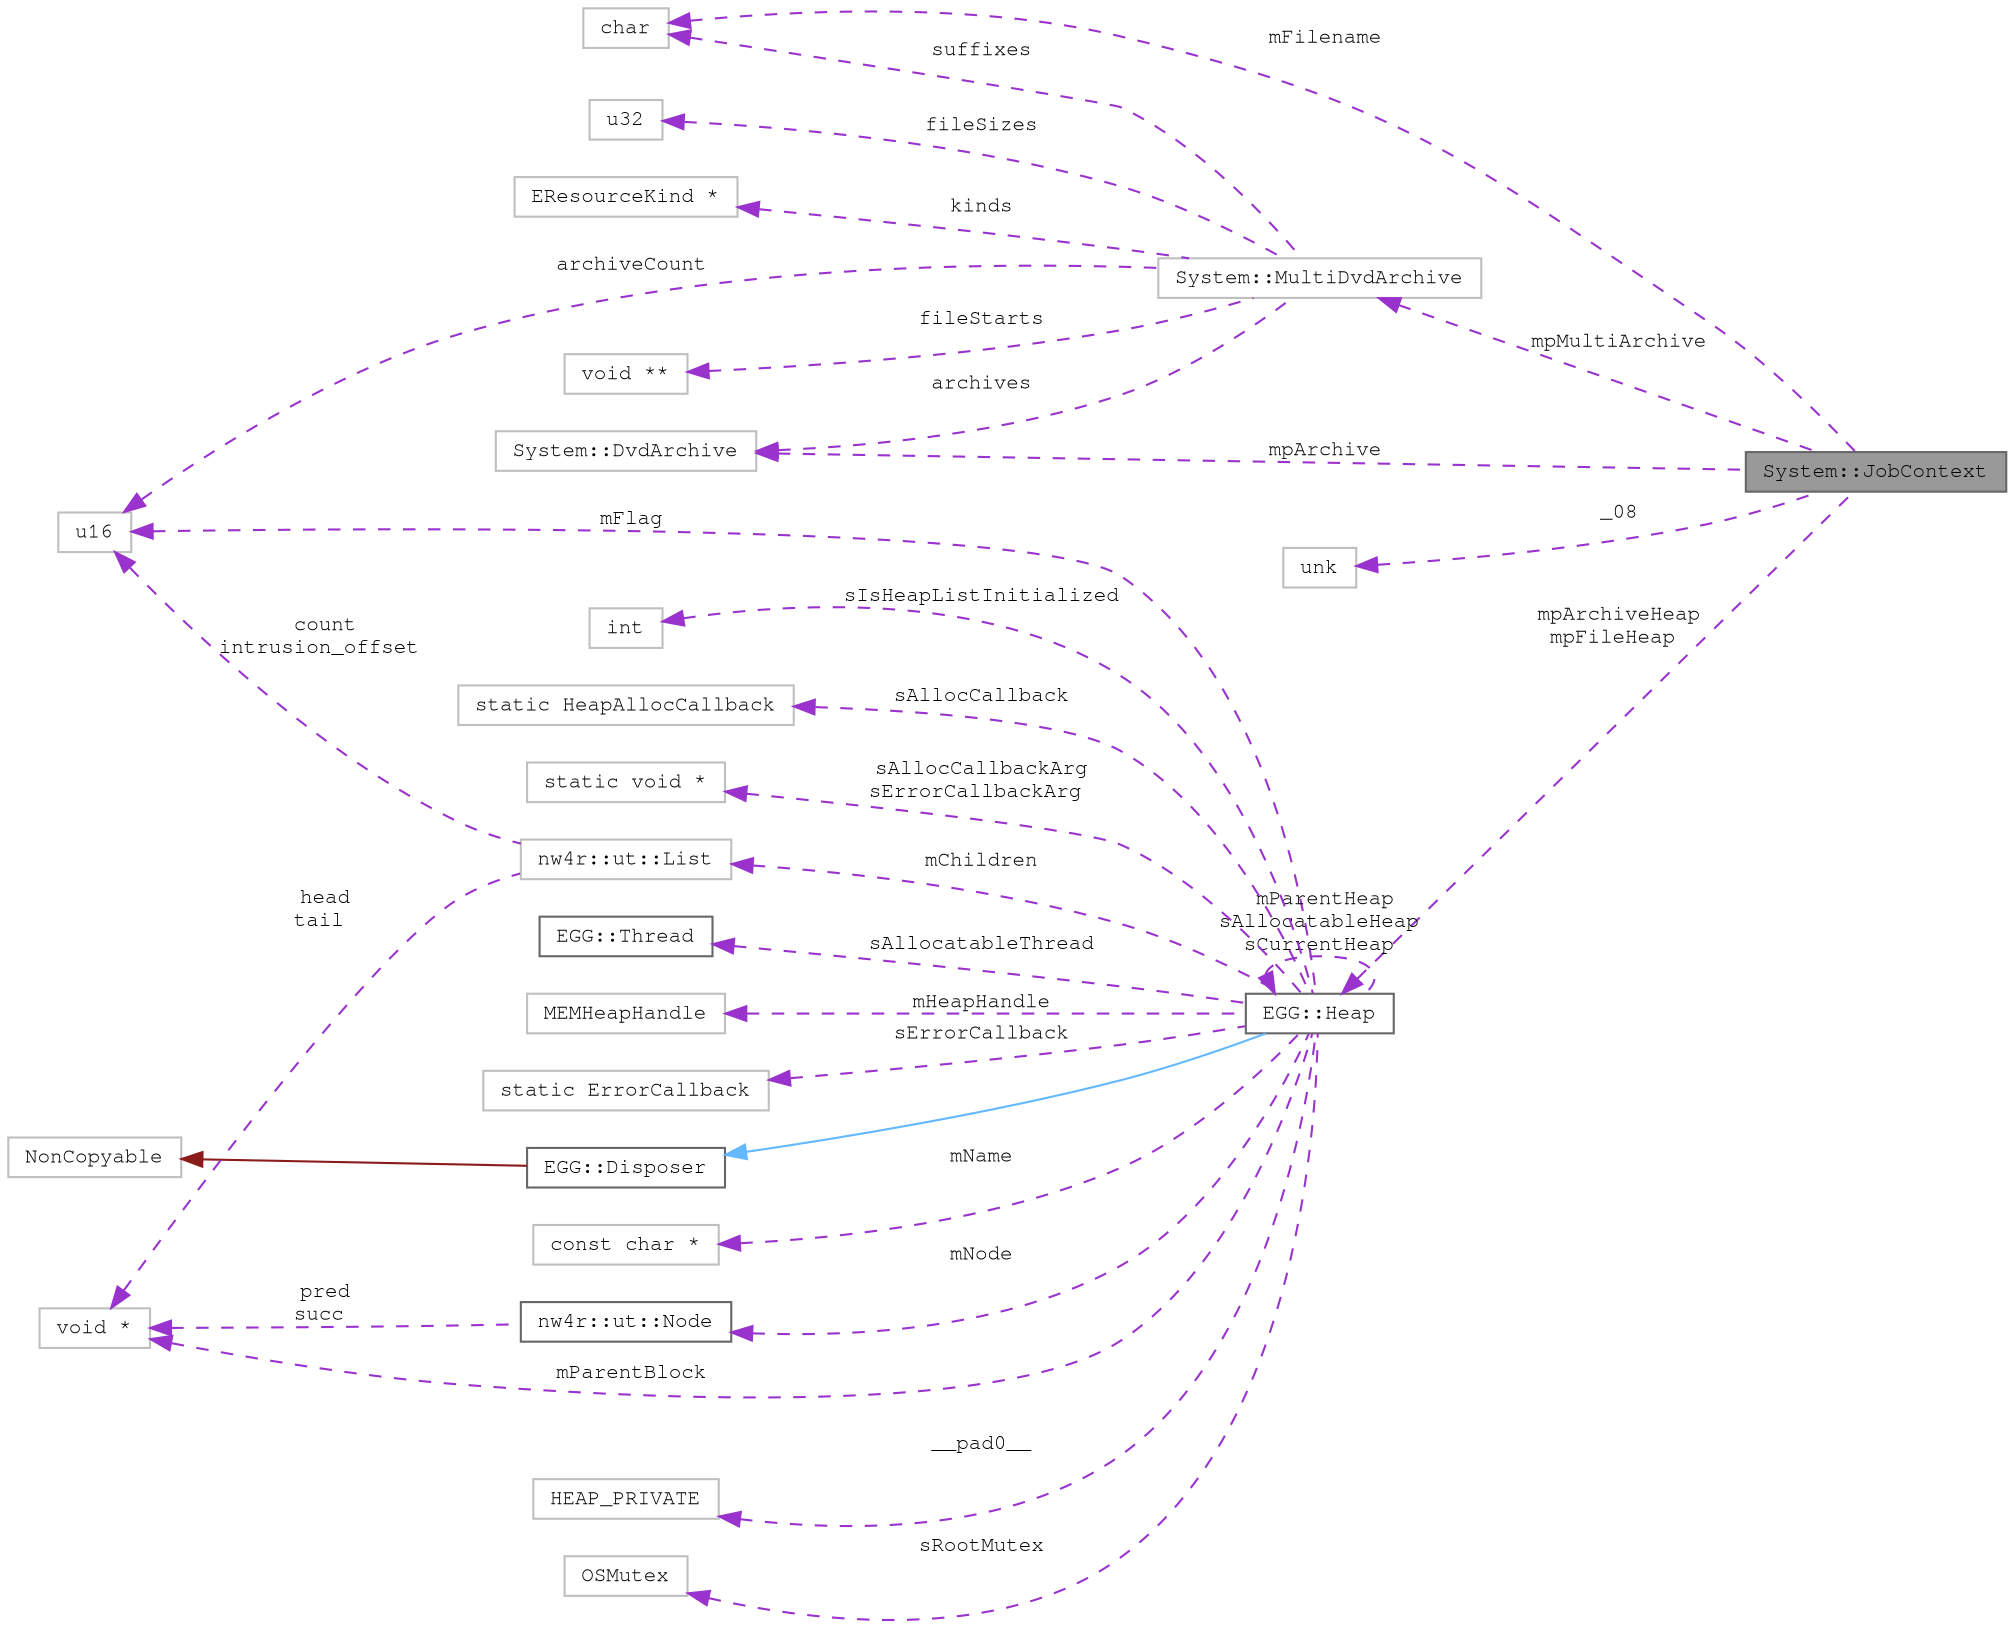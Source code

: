 digraph "System::JobContext"
{
 // LATEX_PDF_SIZE
  bgcolor="transparent";
  edge [fontname=FreeMono,fontsize=10,labelfontname=FreeMono,labelfontsize=10];
  node [fontname=FreeMono,fontsize=10,shape=box,height=0.2,width=0.4];
  rankdir="LR";
  Node1 [label="System::JobContext",height=0.2,width=0.4,color="gray40", fillcolor="grey60", style="filled", fontcolor="black",tooltip=" "];
  Node2 -> Node1 [dir="back",color="darkorchid3",style="dashed",label=" mpMultiArchive" ];
  Node2 [label="System::MultiDvdArchive",height=0.2,width=0.4,color="grey75", fillcolor="white", style="filled",URL="$class_system_1_1_multi_dvd_archive.html",tooltip=" "];
  Node3 -> Node2 [dir="back",color="darkorchid3",style="dashed",label=" archives" ];
  Node3 [label="System::DvdArchive",height=0.2,width=0.4,color="grey75", fillcolor="white", style="filled",URL="$class_system_1_1_dvd_archive.html",tooltip=" "];
  Node4 -> Node2 [dir="back",color="darkorchid3",style="dashed",label=" archiveCount" ];
  Node4 [label="u16",height=0.2,width=0.4,color="grey75", fillcolor="white", style="filled",URL="$classu16.html",tooltip=" "];
  Node5 -> Node2 [dir="back",color="darkorchid3",style="dashed",label=" fileSizes" ];
  Node5 [label="u32",height=0.2,width=0.4,color="grey75", fillcolor="white", style="filled",tooltip=" "];
  Node6 -> Node2 [dir="back",color="darkorchid3",style="dashed",label=" suffixes" ];
  Node6 [label="char",height=0.2,width=0.4,color="grey75", fillcolor="white", style="filled",tooltip=" "];
  Node7 -> Node2 [dir="back",color="darkorchid3",style="dashed",label=" fileStarts" ];
  Node7 [label="void **",height=0.2,width=0.4,color="grey75", fillcolor="white", style="filled",tooltip=" "];
  Node8 -> Node2 [dir="back",color="darkorchid3",style="dashed",label=" kinds" ];
  Node8 [label="EResourceKind *",height=0.2,width=0.4,color="grey75", fillcolor="white", style="filled",tooltip=" "];
  Node3 -> Node1 [dir="back",color="darkorchid3",style="dashed",label=" mpArchive" ];
  Node9 -> Node1 [dir="back",color="darkorchid3",style="dashed",label=" _08" ];
  Node9 [label="unk",height=0.2,width=0.4,color="grey75", fillcolor="white", style="filled",tooltip=" "];
  Node6 -> Node1 [dir="back",color="darkorchid3",style="dashed",label=" mFilename" ];
  Node10 -> Node1 [dir="back",color="darkorchid3",style="dashed",label=" mpArchiveHeap\nmpFileHeap" ];
  Node10 [label="EGG::Heap",height=0.2,width=0.4,color="gray40", fillcolor="white", style="filled",URL="$class_e_g_g_1_1_heap.html",tooltip="Base Heap class."];
  Node11 -> Node10 [dir="back",color="steelblue1",style="solid"];
  Node11 [label="EGG::Disposer",height=0.2,width=0.4,color="gray40", fillcolor="white", style="filled",URL="$class_e_g_g_1_1_disposer.html",tooltip="Base class for garbage-collected objects."];
  Node12 -> Node11 [dir="back",color="firebrick4",style="solid"];
  Node12 [label="NonCopyable",height=0.2,width=0.4,color="grey75", fillcolor="white", style="filled",URL="$class_non_copyable.html",tooltip=" "];
  Node13 -> Node10 [dir="back",color="darkorchid3",style="dashed",label=" __pad0__" ];
  Node13 [label="HEAP_PRIVATE",height=0.2,width=0.4,color="grey75", fillcolor="white", style="filled",tooltip=" "];
  Node14 -> Node10 [dir="back",color="darkorchid3",style="dashed",label=" sRootMutex" ];
  Node14 [label="OSMutex",height=0.2,width=0.4,color="grey75", fillcolor="white", style="filled",tooltip=" "];
  Node10 -> Node10 [dir="back",color="darkorchid3",style="dashed",label=" mParentHeap\nsAllocatableHeap\nsCurrentHeap" ];
  Node15 -> Node10 [dir="back",color="darkorchid3",style="dashed",label=" sIsHeapListInitialized" ];
  Node15 [label="int",height=0.2,width=0.4,color="grey75", fillcolor="white", style="filled",tooltip=" "];
  Node16 -> Node10 [dir="back",color="darkorchid3",style="dashed",label=" sErrorCallback" ];
  Node16 [label="static ErrorCallback",height=0.2,width=0.4,color="grey75", fillcolor="white", style="filled",tooltip=" "];
  Node17 -> Node10 [dir="back",color="darkorchid3",style="dashed",label=" sAllocCallback" ];
  Node17 [label="static HeapAllocCallback",height=0.2,width=0.4,color="grey75", fillcolor="white", style="filled",tooltip=" "];
  Node18 -> Node10 [dir="back",color="darkorchid3",style="dashed",label=" sAllocCallbackArg\nsErrorCallbackArg" ];
  Node18 [label="static void *",height=0.2,width=0.4,color="grey75", fillcolor="white", style="filled",tooltip=" "];
  Node19 -> Node10 [dir="back",color="darkorchid3",style="dashed",label=" sAllocatableThread" ];
  Node19 [label="EGG::Thread",height=0.2,width=0.4,color="gray40", fillcolor="white", style="filled",URL="$class_e_g_g_1_1_thread.html",tooltip="Wrapper for OSThread."];
  Node20 -> Node10 [dir="back",color="darkorchid3",style="dashed",label=" mHeapHandle" ];
  Node20 [label="MEMHeapHandle",height=0.2,width=0.4,color="grey75", fillcolor="white", style="filled",tooltip=" "];
  Node21 -> Node10 [dir="back",color="darkorchid3",style="dashed",label=" mParentBlock" ];
  Node21 [label="void *",height=0.2,width=0.4,color="grey75", fillcolor="white", style="filled",tooltip=" "];
  Node4 -> Node10 [dir="back",color="darkorchid3",style="dashed",label=" mFlag" ];
  Node22 -> Node10 [dir="back",color="darkorchid3",style="dashed",label=" mNode" ];
  Node22 [label="nw4r::ut::Node",height=0.2,width=0.4,color="gray40", fillcolor="white", style="filled",URL="$structnw4r_1_1ut_1_1_node.html",tooltip="Bidirectional list node."];
  Node21 -> Node22 [dir="back",color="darkorchid3",style="dashed",label=" pred\nsucc" ];
  Node23 -> Node10 [dir="back",color="darkorchid3",style="dashed",label=" mChildren" ];
  Node23 [label="nw4r::ut::List",height=0.2,width=0.4,color="grey75", fillcolor="white", style="filled",URL="$structnw4r_1_1ut_1_1_list.html",tooltip=" "];
  Node21 -> Node23 [dir="back",color="darkorchid3",style="dashed",label=" head\ntail" ];
  Node4 -> Node23 [dir="back",color="darkorchid3",style="dashed",label=" count\nintrusion_offset" ];
  Node24 -> Node10 [dir="back",color="darkorchid3",style="dashed",label=" mName" ];
  Node24 [label="const char *",height=0.2,width=0.4,color="grey75", fillcolor="white", style="filled",tooltip=" "];
}
